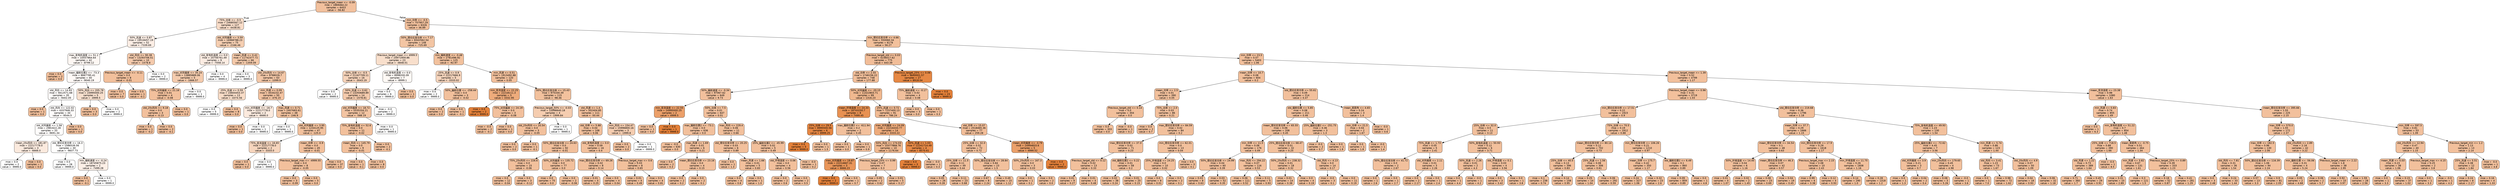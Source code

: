 digraph Tree {
node [shape=box, style="filled, rounded", color="black", fontname=helvetica] ;
edge [fontname=helvetica] ;
0 [label="Previous_target_mean <= -0.09\nmse = 1669464.22\nsamples = 6453\nvalue = -56.82", fillcolor="#f2c09d"] ;
1 [label="75%_功率 <= -0.5\nmse = 24680567.12\nsamples = 127\nvalue = -4438.81", fillcolor="#f8dcc8"] ;
0 -> 1 [labeldistance=2.5, labelangle=45, headlabel="True"] ;
2 [label="50%_风速 <= 0.87\nmse = 19518457.19\nsamples = 52\nvalue = -7339.69", fillcolor="#fceee5"] ;
1 -> 2 ;
3 [label="max_发电机温度 <= 51.1\nmse = 10557864.64\nsamples = 42\nvalue = -8799.12", fillcolor="#fdf7f3"] ;
2 -> 3 ;
4 [label="mse = 0.0\nsamples = 2\nvalue = 0.0", fillcolor="#f2c09c"] ;
3 -> 4 ;
5 [label="mean_偏航位置2 <= -73.3\nmse = 8667785.41\nsamples = 40\nvalue = -9040.19", fillcolor="#fef9f6"] ;
3 -> 5 ;
6 [label="std_风向 <= 14.93\nmse = 5612571.68\nsamples = 35\nvalue = -9402.05", fillcolor="#fefbf9"] ;
5 -> 6 ;
7 [label="mse = 0.0\nsamples = 1\nvalue = 0.0", fillcolor="#f2c09c"] ;
6 -> 7 ;
8 [label="std_风向 <= 122.02\nmse = 4337946.33\nsamples = 34\nvalue = -9544.5", fillcolor="#fefcfb"] ;
6 -> 8 ;
9 [label="std_对风偏差 <= 1.58\nmse = 2981622.28\nsamples = 33\nvalue = -9691.34", fillcolor="#fffdfc"] ;
8 -> 9 ;
10 [label="mean_25s风向 <= 181.87\nmse = 22217778.0\nsamples = 3\nvalue = -6666.0", fillcolor="#fbeade"] ;
9 -> 10 ;
11 [label="mse = 0.0\nsamples = 2\nvalue = -9999.0", fillcolor="#ffffff"] ;
10 -> 11 ;
12 [label="mse = 0.0\nsamples = 1\nvalue = 0.0", fillcolor="#f2c09c"] ;
10 -> 12 ;
13 [label="std_理论应发功率 <= 16.3\nmse = 1586539.56\nsamples = 30\nvalue = -9837.73", fillcolor="#fffefd"] ;
9 -> 13 ;
14 [label="mse = 0.0\nsamples = 28\nvalue = -9999.0", fillcolor="#ffffff"] ;
13 -> 14 ;
15 [label="min_偏航速度 <= -0.24\nmse = 18745875.23\nsamples = 2\nvalue = -7499.28", fillcolor="#fcefe6"] ;
13 -> 15 ;
16 [label="mse = 0.0\nsamples = 1\nvalue = -0.1", fillcolor="#f2c09c"] ;
15 -> 16 ;
17 [label="mse = 0.0\nsamples = 1\nvalue = -9999.0", fillcolor="#ffffff"] ;
15 -> 17 ;
18 [label="mse = 0.0\nsamples = 1\nvalue = 0.0", fillcolor="#f2c09c"] ;
8 -> 18 ;
19 [label="50%_风向 <= 205.78\nmse = 24995000.25\nsamples = 5\nvalue = -4999.5", fillcolor="#f8e0ce"] ;
5 -> 19 ;
20 [label="mse = 0.0\nsamples = 3\nvalue = 0.0", fillcolor="#f2c09c"] ;
19 -> 20 ;
21 [label="mse = 0.0\nsamples = 2\nvalue = -9999.0", fillcolor="#ffffff"] ;
19 -> 21 ;
22 [label="std_风向 <= 90.38\nmse = 13293706.51\nsamples = 10\nvalue = -1578.8", fillcolor="#f4caac"] ;
2 -> 22 ;
23 [label="Previous_target_mean <= -0.11\nmse = 0.0\nsamples = 8\nvalue = -0.01", fillcolor="#f2c09c"] ;
22 -> 23 ;
24 [label="mse = 0.0\nsamples = 7\nvalue = 0.0", fillcolor="#f2c09c"] ;
23 -> 24 ;
25 [label="mse = 0.0\nsamples = 1\nvalue = -0.1", fillcolor="#f2c09c"] ;
23 -> 25 ;
26 [label="mse = 0.0\nsamples = 2\nvalue = -9999.0", fillcolor="#ffffff"] ;
22 -> 26 ;
27 [label="std_对风偏差 <= 3.59\nmse = 16968788.23\nsamples = 75\nvalue = -2166.46", fillcolor="#f5ceb1"] ;
1 -> 27 ;
28 [label="std_发电机温度 <= 0.0\nmse = 20756761.49\nsamples = 9\nvalue = -7058.14", fillcolor="#fbece2"] ;
27 -> 28 ;
29 [label="max_对风偏差 <= 35.24\nmse = 13885889.06\nsamples = 5\nvalue = -1666.57", fillcolor="#f4cbad"] ;
28 -> 29 ;
30 [label="75%_对风偏差 <= 21.16\nmse = 0.01\nsamples = 4\nvalue = -0.08", fillcolor="#f2c09c"] ;
29 -> 30 ;
31 [label="std_25s风向 <= 9.18\nmse = 0.0\nsamples = 3\nvalue = -0.13", fillcolor="#f2c09c"] ;
30 -> 31 ;
32 [label="mse = 0.0\nsamples = 1\nvalue = -0.2", fillcolor="#f2c09c"] ;
31 -> 32 ;
33 [label="mse = 0.0\nsamples = 2\nvalue = -0.1", fillcolor="#f2c09c"] ;
31 -> 33 ;
34 [label="mse = 0.0\nsamples = 1\nvalue = 0.0", fillcolor="#f2c09c"] ;
30 -> 34 ;
35 [label="mse = 0.0\nsamples = 1\nvalue = -9999.0", fillcolor="#ffffff"] ;
29 -> 35 ;
36 [label="mse = 0.0\nsamples = 4\nvalue = -9999.0", fillcolor="#ffffff"] ;
28 -> 36 ;
37 [label="mean_风速 <= 0.42\nmse = 11742377.72\nsamples = 66\nvalue = -1359.09", fillcolor="#f4c9a9"] ;
27 -> 37 ;
38 [label="mse = 0.0\nsamples = 3\nvalue = -9999.0", fillcolor="#ffffff"] ;
37 -> 38 ;
39 [label="std_25s风向 <= 14.67\nmse = 9788026.7\nsamples = 63\nvalue = -1099.9", fillcolor="#f3c7a7"] ;
37 -> 39 ;
40 [label="25%_风速 <= 0.59\nmse = 24604453.37\nsamples = 13\nvalue = -4374.56", fillcolor="#f8dcc7"] ;
39 -> 40 ;
41 [label="mse = 0.0\nsamples = 5\nvalue = -9999.0", fillcolor="#ffffff"] ;
40 -> 41 ;
42 [label="mse = 0.0\nsamples = 8\nvalue = 0.0", fillcolor="#f2c09c"] ;
40 -> 42 ;
43 [label="min_风速 <= 0.09\nmse = 4534232.47\nsamples = 50\nvalue = -476.15", fillcolor="#f3c3a1"] ;
39 -> 43 ;
44 [label="min_对风偏差 <= -16.7\nmse = 22217778.0\nsamples = 2\nvalue = -6666.0", fillcolor="#fbeade"] ;
43 -> 44 ;
45 [label="mse = 0.0\nsamples = 1\nvalue = 0.0", fillcolor="#f2c09c"] ;
44 -> 45 ;
46 [label="mse = 0.0\nsamples = 1\nvalue = -9999.0", fillcolor="#ffffff"] ;
44 -> 46 ;
47 [label="max_风速 <= 0.71\nmse = 2407683.61\nsamples = 48\nvalue = -246.9", fillcolor="#f2c29e"] ;
43 -> 47 ;
48 [label="mse = 0.0\nsamples = 1\nvalue = -9999.0", fillcolor="#ffffff"] ;
47 -> 48 ;
49 [label="std_对风偏差 <= 3.95\nmse = 1234125.95\nsamples = 47\nvalue = -125.0", fillcolor="#f2c19d"] ;
47 -> 49 ;
50 [label="75%_变流温度 <= 16.65\nmse = 22217778.0\nsamples = 2\nvalue = -3333.0", fillcolor="#f6d5bd"] ;
49 -> 50 ;
51 [label="mse = 0.0\nsamples = 1\nvalue = 0.0", fillcolor="#f2c09c"] ;
50 -> 51 ;
52 [label="mse = 0.0\nsamples = 1\nvalue = -9999.0", fillcolor="#ffffff"] ;
50 -> 52 ;
53 [label="mean_功率 <= -0.9\nmse = 0.0\nsamples = 45\nvalue = -0.01", fillcolor="#f2c09c"] ;
49 -> 53 ;
54 [label="Previous_target_max <= -4999.55\nmse = 0.0\nsamples = 8\nvalue = -0.05", fillcolor="#f2c09c"] ;
53 -> 54 ;
55 [label="mse = 0.0\nsamples = 3\nvalue = -0.09", fillcolor="#f2c09c"] ;
54 -> 55 ;
56 [label="mse = 0.0\nsamples = 5\nvalue = 0.0", fillcolor="#f2c09c"] ;
54 -> 56 ;
57 [label="mse = 0.0\nsamples = 37\nvalue = 0.0", fillcolor="#f2c09c"] ;
53 -> 57 ;
58 [label="min_功率 <= -0.5\nmse = 757957.29\nsamples = 6326\nvalue = 36.89", fillcolor="#f2c09c"] ;
0 -> 58 [labeldistance=2.5, labelangle=-45, headlabel="False"] ;
59 [label="50%_理论应发功率 <= 7.17\nmse = 8342562.54\nsamples = 148\nvalue = -725.69", fillcolor="#f3c5a3"] ;
58 -> 59 ;
60 [label="Previous_target_mean <= 4999.5\nmse = 24971959.86\nsamples = 23\nvalue = -4848.01", fillcolor="#f8dfcc"] ;
59 -> 60 ;
61 [label="50%_功率 <= -0.5\nmse = 21167709.11\nsamples = 16\nvalue = -3043.19", fillcolor="#f6d3ba"] ;
60 -> 61 ;
62 [label="mse = 0.0\nsamples = 2\nvalue = -9999.0", fillcolor="#ffffff"] ;
61 -> 62 ;
63 [label="50%_风速 <= 0.62\nmse = 13293689.89\nsamples = 14\nvalue = -1578.81", fillcolor="#f4caac"] ;
61 -> 63 ;
64 [label="std_对风偏差 <= 18.72\nmse = 5535204.21\nsamples = 12\nvalue = -588.19", fillcolor="#f3c4a2"] ;
63 -> 64 ;
65 [label="75%_发电机温度 <= 52.6\nmse = 0.0\nsamples = 11\nvalue = -0.02", fillcolor="#f2c09c"] ;
64 -> 65 ;
66 [label="mean_风向 <= 145.79\nmse = 0.0\nsamples = 9\nvalue = -0.01", fillcolor="#f2c09c"] ;
65 -> 66 ;
67 [label="mse = 0.0\nsamples = 1\nvalue = -0.1", fillcolor="#f2c09c"] ;
66 -> 67 ;
68 [label="mse = 0.0\nsamples = 8\nvalue = 0.0", fillcolor="#f2c09c"] ;
66 -> 68 ;
69 [label="mse = 0.0\nsamples = 2\nvalue = -0.1", fillcolor="#f2c09c"] ;
65 -> 69 ;
70 [label="mse = 0.0\nsamples = 1\nvalue = -9999.0", fillcolor="#ffffff"] ;
64 -> 70 ;
71 [label="mse = -0.0\nsamples = 2\nvalue = -9999.0", fillcolor="#ffffff"] ;
63 -> 71 ;
72 [label="std_发电机温度 <= 0.0\nmse = 8998200.09\nsamples = 7\nvalue = -8999.1", fillcolor="#fef9f5"] ;
60 -> 72 ;
73 [label="mse = 0.0\nsamples = 6\nvalue = -9999.0", fillcolor="#ffffff"] ;
72 -> 73 ;
74 [label="mse = 0.0\nsamples = 1\nvalue = 0.0", fillcolor="#f2c09c"] ;
72 -> 74 ;
75 [label="min_偏航速度 <= -0.48\nmse = 2781496.92\nsamples = 125\nvalue = -92.97", fillcolor="#f2c19d"] ;
59 -> 75 ;
76 [label="25%_风速 <= 0.9\nmse = 22217666.9\nsamples = 5\nvalue = -3333.02", fillcolor="#f6d5bd"] ;
75 -> 76 ;
77 [label="mse = 0.0\nsamples = 2\nvalue = -9999.0", fillcolor="#ffffff"] ;
76 -> 77 ;
78 [label="50%_偏航位置 <= -258.44\nmse = 0.0\nsamples = 3\nvalue = -0.02", fillcolor="#f2c09c"] ;
76 -> 78 ;
79 [label="mse = 0.0\nsamples = 2\nvalue = 0.0", fillcolor="#f2c09c"] ;
78 -> 79 ;
80 [label="mse = 0.0\nsamples = 1\nvalue = -0.1", fillcolor="#f2c09c"] ;
78 -> 80 ;
81 [label="min_风速 <= 0.51\nmse = 1913492.88\nsamples = 120\nvalue = 0.05", fillcolor="#f2c09c"] ;
75 -> 81 ;
82 [label="min_变流温度 <= 22.25\nmse = 22218111.3\nsamples = 5\nvalue = 3332.95", fillcolor="#eeab7b"] ;
81 -> 82 ;
83 [label="mse = 0.0\nsamples = 2\nvalue = 9999.0", fillcolor="#e58139"] ;
82 -> 83 ;
84 [label="75%_对风偏差 <= 24.19\nmse = 0.0\nsamples = 3\nvalue = -0.08", fillcolor="#f2c09c"] ;
82 -> 84 ;
85 [label="mse = -0.0\nsamples = 2\nvalue = -0.1", fillcolor="#f2c09c"] ;
84 -> 85 ;
86 [label="mse = 0.0\nsamples = 1\nvalue = 0.0", fillcolor="#f2c09c"] ;
84 -> 86 ;
87 [label="50%_理论应发功率 <= 15.43\nmse = 975330.39\nsamples = 115\nvalue = -98.46", fillcolor="#f2c19d"] ;
81 -> 87 ;
88 [label="Previous_target_50% <= -0.03\nmse = 15996640.18\nsamples = 4\nvalue = -1999.84", fillcolor="#f5cdb0"] ;
87 -> 88 ;
89 [label="std_25s风向 <= 20.54\nmse = 0.0\nsamples = 3\nvalue = -0.05", fillcolor="#f2c09c"] ;
88 -> 89 ;
90 [label="mse = 0.0\nsamples = 2\nvalue = 0.0", fillcolor="#f2c09c"] ;
89 -> 90 ;
91 [label="mse = 0.0\nsamples = 1\nvalue = -0.1", fillcolor="#f2c09c"] ;
89 -> 91 ;
92 [label="mse = 0.0\nsamples = 1\nvalue = -9999.0", fillcolor="#ffffff"] ;
88 -> 92 ;
93 [label="std_风速 <= 1.4\nmse = 502404.85\nsamples = 111\nvalue = -50.44", fillcolor="#f2c09c"] ;
87 -> 93 ;
94 [label="std_功率 <= 5.88\nmse = 0.04\nsamples = 108\nvalue = 0.06", fillcolor="#f2c09c"] ;
93 -> 94 ;
95 [label="50%_理论应发功率 <= 24.63\nmse = 0.0\nsamples = 92\nvalue = -0.01", fillcolor="#f2c09c"] ;
94 -> 95 ;
96 [label="75%_25s风向 <= 226.6\nmse = 0.0\nsamples = 15\nvalue = -0.06", fillcolor="#f2c09c"] ;
95 -> 96 ;
97 [label="mse = 0.0\nsamples = 12\nvalue = -0.04", fillcolor="#f2c09c"] ;
96 -> 97 ;
98 [label="mse = 0.0\nsamples = 3\nvalue = -0.12", fillcolor="#f2c09c"] ;
96 -> 98 ;
99 [label="50%_对风偏差 <= 135.72\nmse = 0.0\nsamples = 77\nvalue = 0.0", fillcolor="#f2c09c"] ;
95 -> 99 ;
100 [label="mse = 0.0\nsamples = 75\nvalue = 0.0", fillcolor="#f2c09c"] ;
99 -> 100 ;
101 [label="mse = 0.0\nsamples = 2\nvalue = -0.06", fillcolor="#f2c09c"] ;
99 -> 101 ;
102 [label="std_发电机温度 <= 0.0\nmse = 0.09\nsamples = 16\nvalue = 0.4", fillcolor="#f2c09c"] ;
94 -> 102 ;
103 [label="max_理论应发功率 <= 69.26\nmse = 0.02\nsamples = 8\nvalue = 0.14", fillcolor="#f2c09c"] ;
102 -> 103 ;
104 [label="mse = 0.01\nsamples = 4\nvalue = 0.25", fillcolor="#f2c09c"] ;
103 -> 104 ;
105 [label="mse = 0.0\nsamples = 4\nvalue = 0.04", fillcolor="#f2c09c"] ;
103 -> 105 ;
106 [label="Previous_target_max <= 0.6\nmse = 0.03\nsamples = 8\nvalue = 0.65", fillcolor="#f2c09c"] ;
102 -> 106 ;
107 [label="mse = 0.01\nsamples = 4\nvalue = 0.49", fillcolor="#f2c09c"] ;
106 -> 107 ;
108 [label="mse = 0.0\nsamples = 4\nvalue = 0.81", fillcolor="#f2c09c"] ;
106 -> 108 ;
109 [label="min_风向 <= 154.47\nmse = 15996800.16\nsamples = 3\nvalue = -1999.8", fillcolor="#f5cdb0"] ;
93 -> 109 ;
110 [label="mse = 0.0\nsamples = 2\nvalue = 0.0", fillcolor="#f2c09c"] ;
109 -> 110 ;
111 [label="mse = 0.0\nsamples = 1\nvalue = -9999.0", fillcolor="#ffffff"] ;
109 -> 111 ;
112 [label="min_理论应发功率 <= 4.66\nmse = 550060.34\nsamples = 6178\nvalue = 56.27", fillcolor="#f2c09b"] ;
58 -> 112 ;
113 [label="Previous_target_std <= 0.03\nmse = 4236017.62\nsamples = 775\nvalue = 443.39", fillcolor="#f1bd98"] ;
112 -> 113 ;
114 [label="std_功率 <= 2.55\nmse = 1746156.22\nsamples = 748\nvalue = 177.88", fillcolor="#f2bf9a"] ;
113 -> 114 ;
115 [label="50%_偏航速度 <= -0.34\nmse = 97067.62\nsamples = 649\nvalue = 9.73", fillcolor="#f2c09c"] ;
114 -> 115 ;
116 [label="min_变流温度 <= 22.55\nmse = 24995000.25\nsamples = 2\nvalue = 4999.5", fillcolor="#eca06a"] ;
115 -> 116 ;
117 [label="mse = 0.0\nsamples = 1\nvalue = 0.0", fillcolor="#f2c09c"] ;
116 -> 117 ;
118 [label="mse = 0.0\nsamples = 1\nvalue = 9999.0", fillcolor="#e58139"] ;
116 -> 118 ;
119 [label="50%_功率 <= 7.5\nmse = 0.01\nsamples = 647\nvalue = 0.01", fillcolor="#f2c09c"] ;
115 -> 119 ;
120 [label="max_偏航位置2 <= -73.1\nmse = 0.0\nsamples = 636\nvalue = 0.0", fillcolor="#f2c09c"] ;
119 -> 120 ;
121 [label="mse = -0.0\nsamples = 630\nvalue = 0.0", fillcolor="#f2c09c"] ;
120 -> 121 ;
122 [label="max_风速 <= 1.69\nmse = 0.01\nsamples = 6\nvalue = 0.21", fillcolor="#f2c09c"] ;
120 -> 122 ;
123 [label="mse = 0.0\nsamples = 2\nvalue = 0.3", fillcolor="#f2c09c"] ;
122 -> 123 ;
124 [label="mean_理论应发功率 <= 23.16\nmse = 0.0\nsamples = 4\nvalue = 0.15", fillcolor="#f2c09c"] ;
122 -> 124 ;
125 [label="mse = 0.0\nsamples = 2\nvalue = 0.2", fillcolor="#f2c09c"] ;
124 -> 125 ;
126 [label="mse = 0.0\nsamples = 2\nvalue = 0.1", fillcolor="#f2c09c"] ;
124 -> 126 ;
127 [label="max_风向 <= 229.4\nmse = 0.06\nsamples = 11\nvalue = 0.66", fillcolor="#f2c09c"] ;
119 -> 127 ;
128 [label="std_理论应发功率 <= 20.25\nmse = 0.03\nsamples = 6\nvalue = 0.89", fillcolor="#f2c09c"] ;
127 -> 128 ;
129 [label="mse = 0.0\nsamples = 1\nvalue = 1.3", fillcolor="#f2c09c"] ;
128 -> 129 ;
130 [label="mean_风速 <= 1.66\nmse = 0.01\nsamples = 5\nvalue = 0.83", fillcolor="#f2c09c"] ;
128 -> 130 ;
131 [label="mse = 0.0\nsamples = 4\nvalue = 0.8", fillcolor="#f2c09c"] ;
130 -> 131 ;
132 [label="mse = 0.0\nsamples = 1\nvalue = 1.0", fillcolor="#f2c09c"] ;
130 -> 132 ;
133 [label="25%_偏航位置2 <= -45.99\nmse = 0.02\nsamples = 5\nvalue = 0.49", fillcolor="#f2c09c"] ;
127 -> 133 ;
134 [label="std_环境温度 <= 0.06\nmse = 0.0\nsamples = 4\nvalue = 0.56", fillcolor="#f2c09c"] ;
133 -> 134 ;
135 [label="mse = 0.0\nsamples = 2\nvalue = 0.6", fillcolor="#f2c09c"] ;
134 -> 135 ;
136 [label="mse = 0.0\nsamples = 2\nvalue = 0.5", fillcolor="#f2c09c"] ;
134 -> 136 ;
137 [label="mse = -0.0\nsamples = 1\nvalue = 0.2", fillcolor="#f2c09c"] ;
133 -> 137 ;
138 [label="50%_对风偏差 <= -20.15\nmse = 11422803.71\nsamples = 99\nvalue = 1316.23", fillcolor="#f0b88f"] ;
114 -> 138 ;
139 [label="mean_环境温度 <= 24.33\nmse = 18743250.7\nsamples = 8\nvalue = 7499.45", fillcolor="#e89152"] ;
138 -> 139 ;
140 [label="25%_功率 <= 29.5\nmse = 8995500.56\nsamples = 6\nvalue = 8999.25", fillcolor="#e68743"] ;
139 -> 140 ;
141 [label="mse = 0.0\nsamples = 5\nvalue = 9999.0", fillcolor="#e58139"] ;
140 -> 141 ;
142 [label="mse = 0.0\nsamples = 1\nvalue = 1.5", fillcolor="#f2c09c"] ;
140 -> 142 ;
143 [label="max_偏航位置2 <= -611.94\nmse = 0.2\nsamples = 2\nvalue = 0.45", fillcolor="#f2c09c"] ;
139 -> 143 ;
144 [label="mse = 0.0\nsamples = 1\nvalue = 0.0", fillcolor="#f2c09c"] ;
143 -> 144 ;
145 [label="mse = 0.0\nsamples = 1\nvalue = 0.9", fillcolor="#f2c09c"] ;
143 -> 145 ;
146 [label="25%_风速 <= 0.72\nmse = 7237400.13\nsamples = 91\nvalue = 786.24", fillcolor="#f1bb94"] ;
138 -> 146 ;
147 [label="max_对风偏差 <= 24.09\nmse = 22216333.77\nsamples = 14\nvalue = 3333.22", fillcolor="#eeab7b"] ;
146 -> 147 ;
148 [label="50%_风向 <= 174.03\nmse = 10377868.76\nsamples = 10\nvalue = 1176.64", fillcolor="#f0b990"] ;
147 -> 148 ;
149 [label="max_对风偏差 <= 19.87\nmse = 22214667.31\nsamples = 3\nvalue = 6666.23", fillcolor="#e9965a"] ;
148 -> 149 ;
150 [label="mse = 0.0\nsamples = 2\nvalue = 9999.0", fillcolor="#e58139"] ;
149 -> 150 ;
151 [label="mse = 0.0\nsamples = 1\nvalue = 0.7", fillcolor="#f2c09c"] ;
149 -> 151 ;
152 [label="Previous_target_25% <= 0.99\nmse = 0.07\nsamples = 7\nvalue = 0.3", fillcolor="#f2c09c"] ;
148 -> 152 ;
153 [label="mse = 0.05\nsamples = 2\nvalue = 0.62", fillcolor="#f2c09c"] ;
152 -> 153 ;
154 [label="mse = 0.01\nsamples = 5\nvalue = 0.17", fillcolor="#f2c09c"] ;
152 -> 154 ;
155 [label="50%_风速 <= 1.03\nmse = 12241714.49\nsamples = 4\nvalue = 8570.61", fillcolor="#e78a47"] ;
147 -> 155 ;
156 [label="mse = 0.0\nsamples = 3\nvalue = 9999.0", fillcolor="#e58139"] ;
155 -> 156 ;
157 [label="mse = -0.0\nsamples = 1\nvalue = 0.3", fillcolor="#f2c09c"] ;
155 -> 157 ;
158 [label="std_功率 <= 15.07\nmse = 2518465.36\nsamples = 77\nvalue = 259.28", fillcolor="#f2be99"] ;
146 -> 158 ;
159 [label="25%_功率 <= 32.0\nmse = 0.52\nsamples = 72\nvalue = 0.72", fillcolor="#f2c09c"] ;
158 -> 159 ;
160 [label="25%_功率 <= 11.5\nmse = 0.11\nsamples = 49\nvalue = 0.44", fillcolor="#f2c09c"] ;
159 -> 160 ;
161 [label="mse = 0.05\nsamples = 26\nvalue = 0.28", fillcolor="#f2c09c"] ;
160 -> 161 ;
162 [label="mse = 0.11\nsamples = 23\nvalue = 0.68", fillcolor="#f2c09c"] ;
160 -> 162 ;
163 [label="50%_理论应发功率 <= 28.84\nmse = 0.84\nsamples = 23\nvalue = 1.5", fillcolor="#f2c09c"] ;
159 -> 163 ;
164 [label="mse = 0.67\nsamples = 8\nvalue = 2.24", fillcolor="#f2c09c"] ;
163 -> 164 ;
165 [label="mse = 0.49\nsamples = 15\nvalue = 1.12", fillcolor="#f2c09c"] ;
163 -> 165 ;
166 [label="mean_对风偏差 <= -3.79\nmse = 24994833.6\nsamples = 5\nvalue = 4999.52", fillcolor="#eba06a"] ;
158 -> 166 ;
167 [label="50%_25s风向 <= 167.3\nmse = 0.0\nsamples = 3\nvalue = 0.03", fillcolor="#f2c09c"] ;
166 -> 167 ;
168 [label="mse = 0.0\nsamples = 1\nvalue = 0.1", fillcolor="#f2c09c"] ;
167 -> 168 ;
169 [label="mse = 0.0\nsamples = 2\nvalue = 0.0", fillcolor="#f2c09c"] ;
167 -> 169 ;
170 [label="mse = 0.0\nsamples = 2\nvalue = 9999.0", fillcolor="#e58139"] ;
166 -> 170 ;
171 [label="Previous_target_25% <= 0.06\nmse = 9640001.57\nsamples = 27\nvalue = 8918.04", fillcolor="#e68844"] ;
113 -> 171 ;
172 [label="75%_偏航速度 <= -0.17\nmse = 0.02\nsamples = 4\nvalue = 0.08", fillcolor="#f2c09c"] ;
171 -> 172 ;
173 [label="mse = 0.0\nsamples = 3\nvalue = 0.0", fillcolor="#f2c09c"] ;
172 -> 173 ;
174 [label="mse = 0.0\nsamples = 1\nvalue = 0.3", fillcolor="#f2c09c"] ;
172 -> 174 ;
175 [label="mse = 0.0\nsamples = 23\nvalue = 9999.0", fillcolor="#e58139"] ;
171 -> 175 ;
176 [label="min_功率 <= 23.5\nmse = 0.57\nsamples = 5403\nvalue = 1.06", fillcolor="#f2c09c"] ;
112 -> 176 ;
177 [label="mean_功率 <= 10.7\nmse = 0.08\nsamples = 604\nvalue = 0.2", fillcolor="#f2c09c"] ;
176 -> 177 ;
178 [label="mean_功率 <= 2.5\nmse = 0.01\nsamples = 390\nvalue = 0.05", fillcolor="#f2c09c"] ;
177 -> 178 ;
179 [label="Previous_target_std <= 0.14\nmse = 0.0\nsamples = 304\nvalue = 0.0", fillcolor="#f2c09c"] ;
178 -> 179 ;
180 [label="mse = 0.0\nsamples = 303\nvalue = 0.0", fillcolor="#f2c09c"] ;
179 -> 180 ;
181 [label="mse = -0.0\nsamples = 1\nvalue = 0.1", fillcolor="#f2c09c"] ;
179 -> 181 ;
182 [label="75%_功率 <= 2.0\nmse = 0.03\nsamples = 86\nvalue = 0.21", fillcolor="#f2c09c"] ;
178 -> 182 ;
183 [label="mse = 0.0\nsamples = 2\nvalue = 0.7", fillcolor="#f2c09c"] ;
182 -> 183 ;
184 [label="max_理论应发功率 <= 84.59\nmse = 0.02\nsamples = 84\nvalue = 0.2", fillcolor="#f2c09c"] ;
182 -> 184 ;
185 [label="max_理论应发功率 <= 37.0\nmse = 0.02\nsamples = 71\nvalue = 0.23", fillcolor="#f2c09c"] ;
184 -> 185 ;
186 [label="Previous_target_std <= 0.12\nmse = 0.02\nsamples = 13\nvalue = 0.33", fillcolor="#f2c09c"] ;
185 -> 186 ;
187 [label="mse = 0.01\nsamples = 9\nvalue = 0.27", fillcolor="#f2c09c"] ;
186 -> 187 ;
188 [label="mse = 0.01\nsamples = 4\nvalue = 0.48", fillcolor="#f2c09c"] ;
186 -> 188 ;
189 [label="std_偏航位置2 <= 0.22\nmse = 0.01\nsamples = 58\nvalue = 0.2", fillcolor="#f2c09c"] ;
185 -> 189 ;
190 [label="mse = 0.02\nsamples = 38\nvalue = 0.24", fillcolor="#f2c09c"] ;
189 -> 190 ;
191 [label="mse = 0.01\nsamples = 20\nvalue = 0.15", fillcolor="#f2c09c"] ;
189 -> 191 ;
192 [label="min_理论应发功率 <= 62.01\nmse = 0.0\nsamples = 13\nvalue = 0.04", fillcolor="#f2c09c"] ;
184 -> 192 ;
193 [label="25%_环境温度 <= 24.25\nmse = 0.0\nsamples = 10\nvalue = 0.02", fillcolor="#f2c09c"] ;
192 -> 193 ;
194 [label="mse = 0.0\nsamples = 8\nvalue = 0.01", fillcolor="#f2c09c"] ;
193 -> 194 ;
195 [label="mse = 0.0\nsamples = 2\nvalue = 0.1", fillcolor="#f2c09c"] ;
193 -> 195 ;
196 [label="mse = 0.0\nsamples = 3\nvalue = 0.1", fillcolor="#f2c09c"] ;
192 -> 196 ;
197 [label="std_理论应发功率 <= 55.61\nmse = 0.09\nsamples = 214\nvalue = 0.47", fillcolor="#f2c09c"] ;
177 -> 197 ;
198 [label="std_偏航位置 <= 5.85\nmse = 0.08\nsamples = 211\nvalue = 0.46", fillcolor="#f2c09c"] ;
197 -> 198 ;
199 [label="mean_理论应发功率 <= 65.55\nmse = 0.06\nsamples = 208\nvalue = 0.45", fillcolor="#f2c09c"] ;
198 -> 199 ;
200 [label="min_功率 <= 11.5\nmse = 0.06\nsamples = 176\nvalue = 0.49", fillcolor="#f2c09c"] ;
199 -> 200 ;
201 [label="50%_理论应发功率 <= 24.99\nmse = 0.04\nsamples = 60\nvalue = 0.39", fillcolor="#f2c09c"] ;
200 -> 201 ;
202 [label="mse = 0.03\nsamples = 8\nvalue = 0.63", fillcolor="#f2c09c"] ;
201 -> 202 ;
203 [label="mse = 0.03\nsamples = 52\nvalue = 0.35", fillcolor="#f2c09c"] ;
201 -> 203 ;
204 [label="max_风向 <= 294.22\nmse = 0.07\nsamples = 116\nvalue = 0.53", fillcolor="#f2c09c"] ;
200 -> 204 ;
205 [label="mse = 0.06\nsamples = 111\nvalue = 0.52", fillcolor="#f2c09c"] ;
204 -> 205 ;
206 [label="mse = 0.11\nsamples = 5\nvalue = 0.93", fillcolor="#f2c09c"] ;
204 -> 206 ;
207 [label="25%_理论应发功率 <= 68.47\nmse = 0.01\nsamples = 32\nvalue = 0.25", fillcolor="#f2c09c"] ;
199 -> 207 ;
208 [label="50%_25s风向 <= 238.32\nmse = 0.01\nsamples = 18\nvalue = 0.32", fillcolor="#f2c09c"] ;
207 -> 208 ;
209 [label="mse = 0.01\nsamples = 14\nvalue = 0.38", fillcolor="#f2c09c"] ;
208 -> 209 ;
210 [label="mse = 0.0\nsamples = 4\nvalue = 0.19", fillcolor="#f2c09c"] ;
208 -> 210 ;
211 [label="std_风向 <= 4.13\nmse = 0.0\nsamples = 14\nvalue = 0.17", fillcolor="#f2c09c"] ;
207 -> 211 ;
212 [label="mse = -0.0\nsamples = 3\nvalue = 0.1", fillcolor="#f2c09c"] ;
211 -> 212 ;
213 [label="mse = 0.0\nsamples = 11\nvalue = 0.19", fillcolor="#f2c09c"] ;
211 -> 213 ;
214 [label="25%_偏航位置2 <= -251.75\nmse = 0.36\nsamples = 3\nvalue = 1.3", fillcolor="#f2c09c"] ;
198 -> 214 ;
215 [label="mse = -0.0\nsamples = 2\nvalue = 0.7", fillcolor="#f2c09c"] ;
214 -> 215 ;
216 [label="mse = 0.0\nsamples = 1\nvalue = 1.9", fillcolor="#f2c09c"] ;
214 -> 216 ;
217 [label="mean_桨距角 <= 4.65\nmse = 0.24\nsamples = 3\nvalue = 1.4", fillcolor="#f2c09c"] ;
197 -> 217 ;
218 [label="min_功率 <= 21.5\nmse = 0.04\nsamples = 2\nvalue = 1.67", fillcolor="#f2c09c"] ;
217 -> 218 ;
219 [label="mse = 0.0\nsamples = 1\nvalue = 1.8", fillcolor="#f2c09c"] ;
218 -> 219 ;
220 [label="mse = -0.0\nsamples = 1\nvalue = 1.4", fillcolor="#f2c09c"] ;
218 -> 220 ;
221 [label="mse = -0.0\nsamples = 1\nvalue = 0.6", fillcolor="#f2c09c"] ;
217 -> 221 ;
222 [label="Previous_target_mean <= 1.39\nmse = 0.52\nsamples = 4799\nvalue = 1.17", fillcolor="#f2c09c"] ;
176 -> 222 ;
223 [label="Previous_target_mean <= 0.96\nmse = 0.31\nsamples = 3719\nvalue = 1.03", fillcolor="#f2c09c"] ;
222 -> 223 ;
224 [label="min_理论应发功率 <= 17.51\nmse = 0.22\nsamples = 1923\nvalue = 0.9", fillcolor="#f2c09c"] ;
223 -> 224 ;
225 [label="25%_功率 <= 32.0\nmse = 0.5\nsamples = 11\nvalue = 3.13", fillcolor="#f2c09c"] ;
224 -> 225 ;
226 [label="75%_风速 <= 1.73\nmse = 0.05\nsamples = 5\nvalue = 2.41", fillcolor="#f2c09c"] ;
225 -> 226 ;
227 [label="50%_理论应发功率 <= 41.72\nmse = 0.0\nsamples = 2\nvalue = 2.67", fillcolor="#f2c09c"] ;
226 -> 227 ;
228 [label="mse = 0.0\nsamples = 1\nvalue = 2.6", fillcolor="#f2c09c"] ;
227 -> 228 ;
229 [label="mse = 0.0\nsamples = 1\nvalue = 2.7", fillcolor="#f2c09c"] ;
227 -> 229 ;
230 [label="std_对风偏差 <= 2.11\nmse = 0.01\nsamples = 3\nvalue = 2.26", fillcolor="#f2c09c"] ;
226 -> 230 ;
231 [label="mse = 0.0\nsamples = 2\nvalue = 2.17", fillcolor="#f2c09c"] ;
230 -> 231 ;
232 [label="mse = 0.0\nsamples = 1\nvalue = 2.4", fillcolor="#f2c09c"] ;
230 -> 232 ;
233 [label="50%_发电机温度 <= 50.93\nmse = 0.12\nsamples = 6\nvalue = 3.71", fillcolor="#f2c09c"] ;
225 -> 233 ;
234 [label="50%_风速 <= 2.26\nmse = 0.01\nsamples = 2\nvalue = 4.3", fillcolor="#f2c09c"] ;
233 -> 234 ;
235 [label="mse = 0.0\nsamples = 1\nvalue = 4.4", fillcolor="#f2c09c"] ;
234 -> 235 ;
236 [label="mse = -0.0\nsamples = 1\nvalue = 4.2", fillcolor="#f2c09c"] ;
234 -> 236 ;
237 [label="std_环境温度 <= 0.1\nmse = 0.03\nsamples = 4\nvalue = 3.56", fillcolor="#f2c09c"] ;
233 -> 237 ;
238 [label="mse = 0.0\nsamples = 3\nvalue = 3.42", fillcolor="#f2c09c"] ;
237 -> 238 ;
239 [label="mse = 0.0\nsamples = 1\nvalue = 3.8", fillcolor="#f2c09c"] ;
237 -> 239 ;
240 [label="75%_功率 <= 70.5\nmse = 0.19\nsamples = 1912\nvalue = 0.88", fillcolor="#f2c09c"] ;
224 -> 240 ;
241 [label="mean_理论应发功率 <= 80.14\nmse = 0.12\nsamples = 702\nvalue = 0.73", fillcolor="#f2c09c"] ;
240 -> 241 ;
242 [label="25%_功率 <= 40.5\nmse = 0.13\nsamples = 396\nvalue = 0.83", fillcolor="#f2c09c"] ;
241 -> 242 ;
243 [label="mse = 0.1\nsamples = 238\nvalue = 0.74", fillcolor="#f2c09c"] ;
242 -> 243 ;
244 [label="mse = 0.14\nsamples = 158\nvalue = 0.95", fillcolor="#f2c09c"] ;
242 -> 244 ;
245 [label="25%_风速 <= 1.56\nmse = 0.08\nsamples = 306\nvalue = 0.61", fillcolor="#f2c09c"] ;
241 -> 245 ;
246 [label="mse = 0.25\nsamples = 14\nvalue = 1.04", fillcolor="#f2c09c"] ;
245 -> 246 ;
247 [label="mse = 0.06\nsamples = 292\nvalue = 0.59", fillcolor="#f2c09c"] ;
245 -> 247 ;
248 [label="min_理论应发功率 <= 106.26\nmse = 0.21\nsamples = 1210\nvalue = 0.97", fillcolor="#f2c09c"] ;
240 -> 248 ;
249 [label="mean_功率 <= 175.7\nmse = 0.42\nsamples = 350\nvalue = 1.17", fillcolor="#f2c09c"] ;
248 -> 249 ;
250 [label="mse = 0.24\nsamples = 327\nvalue = 1.06", fillcolor="#f2c09c"] ;
249 -> 250 ;
251 [label="mse = 0.32\nsamples = 23\nvalue = 2.6", fillcolor="#f2c09c"] ;
249 -> 251 ;
252 [label="std_偏航位置2 <= 6.49\nmse = 0.1\nsamples = 860\nvalue = 0.89", fillcolor="#f2c09c"] ;
248 -> 252 ;
253 [label="mse = 0.09\nsamples = 859\nvalue = 0.89", fillcolor="#f2c09c"] ;
252 -> 253 ;
254 [label="mse = 0.0\nsamples = 1\nvalue = 4.8", fillcolor="#f2c09c"] ;
252 -> 254 ;
255 [label="std_理论应发功率 <= 219.68\nmse = 0.36\nsamples = 1796\nvalue = 1.18", fillcolor="#f2c09c"] ;
223 -> 255 ;
256 [label="mean_功率 <= 37.7\nmse = 0.29\nsamples = 1666\nvalue = 1.15", fillcolor="#f2c09c"] ;
255 -> 256 ;
257 [label="mean_理论应发功率 <= 34.54\nmse = 0.1\nsamples = 48\nvalue = 0.63", fillcolor="#f2c09c"] ;
256 -> 257 ;
258 [label="50%_环境温度 <= 14.45\nmse = 0.04\nsamples = 6\nvalue = 1.16", fillcolor="#f2c09c"] ;
257 -> 258 ;
259 [label="mse = 0.01\nsamples = 4\nvalue = 1.07", fillcolor="#f2c09c"] ;
258 -> 259 ;
260 [label="mse = 0.02\nsamples = 2\nvalue = 1.45", fillcolor="#f2c09c"] ;
258 -> 260 ;
261 [label="mean_理论应发功率 <= 46.3\nmse = 0.07\nsamples = 42\nvalue = 0.57", fillcolor="#f2c09c"] ;
257 -> 261 ;
262 [label="mse = 0.08\nsamples = 23\nvalue = 0.69", fillcolor="#f2c09c"] ;
261 -> 262 ;
263 [label="mse = 0.04\nsamples = 19\nvalue = 0.45", fillcolor="#f2c09c"] ;
261 -> 263 ;
264 [label="min_理论应发功率 <= 17.9\nmse = 0.29\nsamples = 1618\nvalue = 1.17", fillcolor="#f2c09c"] ;
256 -> 264 ;
265 [label="Previous_target_max <= 2.15\nmse = 2.08\nsamples = 10\nvalue = 2.43", fillcolor="#f2c09c"] ;
264 -> 265 ;
266 [label="mse = 0.99\nsamples = 6\nvalue = 3.38", fillcolor="#f2c09c"] ;
265 -> 266 ;
267 [label="mse = 0.12\nsamples = 4\nvalue = 0.93", fillcolor="#f2c09c"] ;
265 -> 267 ;
268 [label="min_环境温度 <= 11.75\nmse = 0.26\nsamples = 1608\nvalue = 1.16", fillcolor="#f2c09c"] ;
264 -> 268 ;
269 [label="mse = 0.14\nsamples = 290\nvalue = 1.0", fillcolor="#f2c09c"] ;
268 -> 269 ;
270 [label="mse = 0.28\nsamples = 1318\nvalue = 1.2", fillcolor="#f2c09c"] ;
268 -> 270 ;
271 [label="75%_发电机温度 <= 49.93\nmse = 1.23\nsamples = 130\nvalue = 1.54", fillcolor="#f2c09c"] ;
255 -> 271 ;
272 [label="25%_偏航位置2 <= -72.62\nmse = 4.45\nsamples = 7\nvalue = 3.56", fillcolor="#f2c09c"] ;
271 -> 272 ;
273 [label="std_对风偏差 <= 3.9\nmse = 0.21\nsamples = 3\nvalue = 0.7", fillcolor="#f2c09c"] ;
272 -> 273 ;
274 [label="mse = 0.0\nsamples = 1\nvalue = 1.3", fillcolor="#f2c09c"] ;
273 -> 274 ;
275 [label="mse = 0.04\nsamples = 2\nvalue = 0.4", fillcolor="#f2c09c"] ;
273 -> 275 ;
276 [label="min_25s风向 <= 179.65\nmse = 0.45\nsamples = 4\nvalue = 4.98", fillcolor="#f2c09c"] ;
272 -> 276 ;
277 [label="mse = 0.08\nsamples = 3\nvalue = 5.26", fillcolor="#f2c09c"] ;
276 -> 277 ;
278 [label="mse = -0.0\nsamples = 1\nvalue = 3.6", fillcolor="#f2c09c"] ;
276 -> 278 ;
279 [label="min_风速 <= 5.74\nmse = 0.86\nsamples = 123\nvalue = 1.44", fillcolor="#f2c09c"] ;
271 -> 279 ;
280 [label="std_风向 <= 3.41\nmse = 1.23\nsamples = 73\nvalue = 1.67", fillcolor="#f2c09c"] ;
279 -> 280 ;
281 [label="mse = 0.0\nsamples = 1\nvalue = 7.0", fillcolor="#f2c09c"] ;
280 -> 281 ;
282 [label="mse = 0.98\nsamples = 72\nvalue = 1.62", fillcolor="#f2c09c"] ;
280 -> 282 ;
283 [label="std_25s风向 <= 4.9\nmse = 0.07\nsamples = 50\nvalue = 1.09", fillcolor="#f2c09c"] ;
279 -> 283 ;
284 [label="mse = 0.04\nsamples = 18\nvalue = 0.93", fillcolor="#f2c09c"] ;
283 -> 284 ;
285 [label="mse = 0.06\nsamples = 32\nvalue = 1.18", fillcolor="#f2c09c"] ;
283 -> 285 ;
286 [label="mean_变流温度 <= 23.38\nmse = 0.98\nsamples = 1080\nvalue = 1.63", fillcolor="#f2c09c"] ;
222 -> 286 ;
287 [label="min_风速 <= 0.83\nmse = 0.74\nsamples = 855\nvalue = 1.49", fillcolor="#f2c09c"] ;
286 -> 287 ;
288 [label="mse = 0.0\nsamples = 1\nvalue = 6.3", fillcolor="#f2c09c"] ;
287 -> 288 ;
289 [label="min_发电机温度 <= 51.22\nmse = 0.7\nsamples = 854\nvalue = 1.48", fillcolor="#f2c09c"] ;
287 -> 289 ;
290 [label="25%_功率 <= 718.5\nmse = 0.88\nsamples = 390\nvalue = 1.66", fillcolor="#f2c09c"] ;
289 -> 290 ;
291 [label="std_风速 <= 1.22\nmse = 0.73\nsamples = 389\nvalue = 1.64", fillcolor="#f2c09c"] ;
290 -> 291 ;
292 [label="mse = 0.71\nsamples = 360\nvalue = 1.7", fillcolor="#f2c09c"] ;
291 -> 292 ;
293 [label="mse = 0.45\nsamples = 29\nvalue = 0.91", fillcolor="#f2c09c"] ;
291 -> 293 ;
294 [label="mse = -0.0\nsamples = 1\nvalue = 8.5", fillcolor="#f2c09c"] ;
290 -> 294 ;
295 [label="mean_桨距角 <= -0.75\nmse = 0.51\nsamples = 464\nvalue = 1.34", fillcolor="#f2c09c"] ;
289 -> 295 ;
296 [label="min_风速 <= 3.82\nmse = 0.67\nsamples = 131\nvalue = 1.61", fillcolor="#f2c09c"] ;
295 -> 296 ;
297 [label="mse = 3.31\nsamples = 10\nvalue = 2.89", fillcolor="#f2c09c"] ;
296 -> 297 ;
298 [label="mse = 0.3\nsamples = 121\nvalue = 1.5", fillcolor="#f2c09c"] ;
296 -> 298 ;
299 [label="Previous_target_25% <= 0.89\nmse = 0.39\nsamples = 333\nvalue = 1.23", fillcolor="#f2c09c"] ;
295 -> 299 ;
300 [label="mse = 0.18\nsamples = 52\nvalue = 0.87", fillcolor="#f2c09c"] ;
299 -> 300 ;
301 [label="mse = 0.41\nsamples = 281\nvalue = 1.29", fillcolor="#f2c09c"] ;
299 -> 301 ;
302 [label="mean_理论应发功率 <= 395.66\nmse = 1.55\nsamples = 225\nvalue = 2.15", fillcolor="#f2c09c"] ;
286 -> 302 ;
303 [label="max_功率 <= 570.0\nmse = 1.55\nsamples = 172\nvalue = 2.37", fillcolor="#f2c09c"] ;
302 -> 303 ;
304 [label="max_功率 <= 182.5\nmse = 0.96\nsamples = 130\nvalue = 2.06", fillcolor="#f2c09c"] ;
303 -> 304 ;
305 [label="std_风向 <= 7.81\nmse = 0.31\nsamples = 36\nvalue = 1.54", fillcolor="#f2c09c"] ;
304 -> 305 ;
306 [label="mse = 0.0\nsamples = 3\nvalue = 2.48", fillcolor="#f2c09c"] ;
305 -> 306 ;
307 [label="mse = 0.24\nsamples = 33\nvalue = 1.44", fillcolor="#f2c09c"] ;
305 -> 307 ;
308 [label="50%_理论应发功率 <= 116.39\nmse = 1.06\nsamples = 94\nvalue = 2.24", fillcolor="#f2c09c"] ;
304 -> 308 ;
309 [label="mse = 0.57\nsamples = 13\nvalue = 3.3", fillcolor="#f2c09c"] ;
308 -> 309 ;
310 [label="mse = 0.9\nsamples = 81\nvalue = 2.05", fillcolor="#f2c09c"] ;
308 -> 310 ;
311 [label="std_25s风向 <= 2.89\nmse = 2.18\nsamples = 42\nvalue = 3.22", fillcolor="#f2c09c"] ;
303 -> 311 ;
312 [label="min_偏航位置 <= -56.06\nmse = 0.31\nsamples = 4\nvalue = 5.24", fillcolor="#f2c09c"] ;
311 -> 312 ;
313 [label="mse = 0.05\nsamples = 2\nvalue = 4.68", fillcolor="#f2c09c"] ;
312 -> 313 ;
314 [label="mse = 0.06\nsamples = 2\nvalue = 5.7", fillcolor="#f2c09c"] ;
312 -> 314 ;
315 [label="Previous_target_mean <= 2.22\nmse = 1.8\nsamples = 38\nvalue = 2.95", fillcolor="#f2c09c"] ;
311 -> 315 ;
316 [label="mse = 0.92\nsamples = 10\nvalue = 3.97", fillcolor="#f2c09c"] ;
315 -> 316 ;
317 [label="mse = 1.59\nsamples = 28\nvalue = 2.56", fillcolor="#f2c09c"] ;
315 -> 317 ;
318 [label="min_功率 <= 597.5\nmse = 0.81\nsamples = 53\nvalue = 1.39", fillcolor="#f2c09c"] ;
302 -> 318 ;
319 [label="std_25s风向 <= 12.94\nmse = 0.47\nsamples = 40\nvalue = 1.15", fillcolor="#f2c09c"] ;
318 -> 319 ;
320 [label="mean_风速 <= 5.03\nmse = 0.23\nsamples = 38\nvalue = 1.06", fillcolor="#f2c09c"] ;
319 -> 320 ;
321 [label="mse = 0.0\nsamples = 1\nvalue = 3.3", fillcolor="#f2c09c"] ;
320 -> 321 ;
322 [label="mse = 0.15\nsamples = 37\nvalue = 1.02", fillcolor="#f2c09c"] ;
320 -> 322 ;
323 [label="Previous_target_max <= 4.15\nmse = 0.25\nsamples = 2\nvalue = 3.8", fillcolor="#f2c09c"] ;
319 -> 323 ;
324 [label="mse = 0.0\nsamples = 1\nvalue = 3.3", fillcolor="#f2c09c"] ;
323 -> 324 ;
325 [label="mse = -0.0\nsamples = 1\nvalue = 4.3", fillcolor="#f2c09c"] ;
323 -> 325 ;
326 [label="Previous_target_min <= 1.2\nmse = 1.13\nsamples = 13\nvalue = 2.14", fillcolor="#f2c09c"] ;
318 -> 326 ;
327 [label="25%_风速 <= 5.51\nmse = 0.38\nsamples = 12\nvalue = 1.84", fillcolor="#f2c09c"] ;
326 -> 327 ;
328 [label="mse = 0.24\nsamples = 8\nvalue = 2.17", fillcolor="#f2c09c"] ;
327 -> 328 ;
329 [label="mse = 0.16\nsamples = 4\nvalue = 1.33", fillcolor="#f2c09c"] ;
327 -> 329 ;
330 [label="mse = -0.0\nsamples = 1\nvalue = 4.8", fillcolor="#f2c09c"] ;
326 -> 330 ;
}